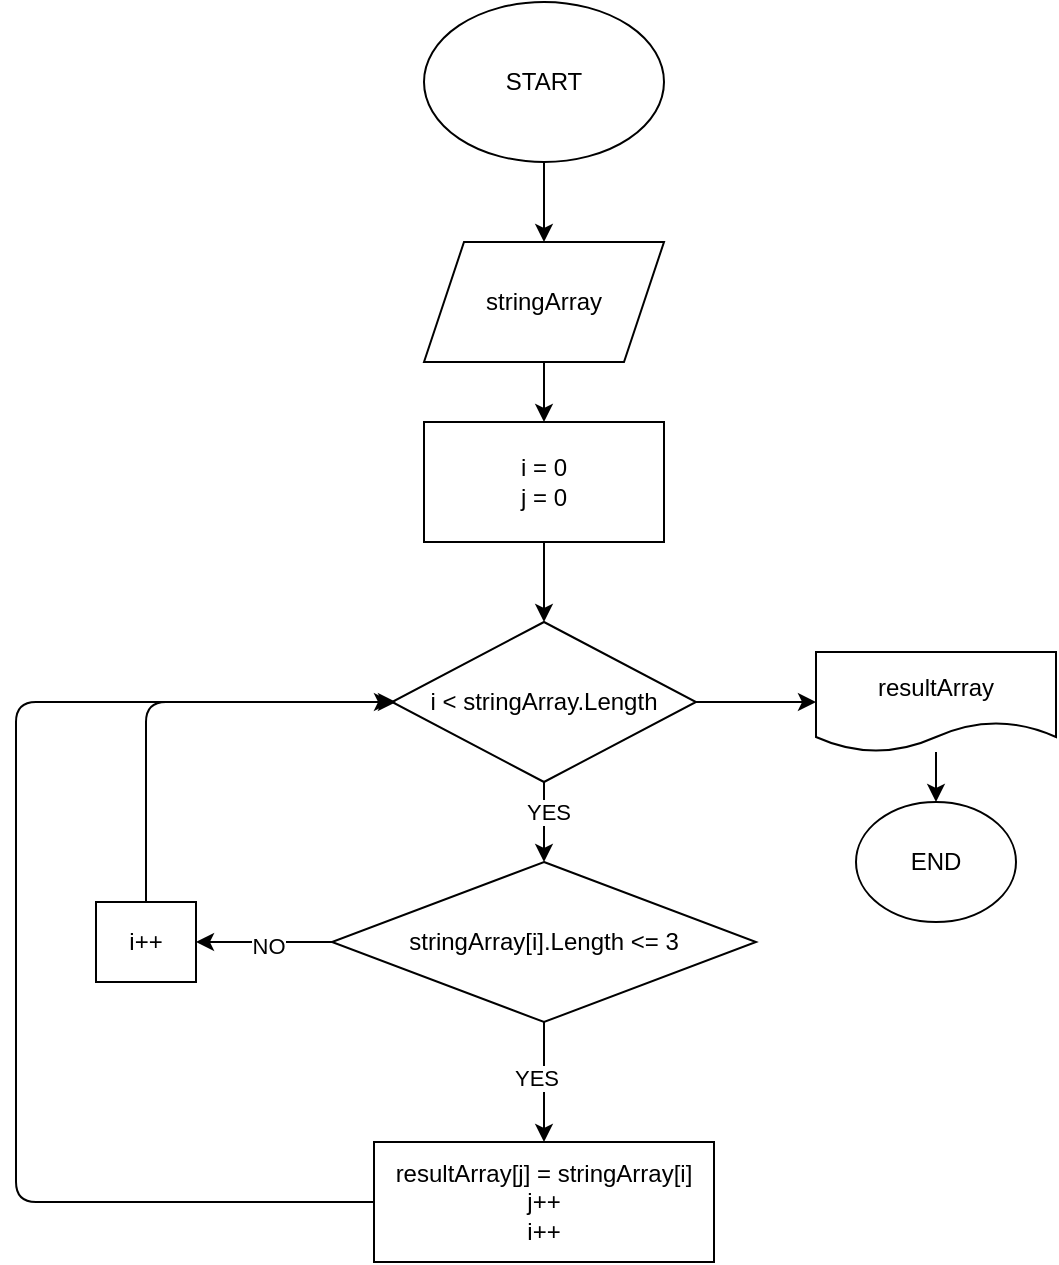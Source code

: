 <mxfile>
    <diagram id="lQS7PXTnWyzfMjHDCKGP" name="Page-1">
        <mxGraphModel dx="689" dy="452" grid="1" gridSize="10" guides="1" tooltips="1" connect="1" arrows="1" fold="1" page="1" pageScale="1" pageWidth="827" pageHeight="1169" math="0" shadow="0">
            <root>
                <mxCell id="0"/>
                <mxCell id="1" parent="0"/>
                <mxCell id="4" value="" style="edgeStyle=none;html=1;" edge="1" parent="1" source="2" target="3">
                    <mxGeometry relative="1" as="geometry"/>
                </mxCell>
                <mxCell id="2" value="START" style="ellipse;whiteSpace=wrap;html=1;" vertex="1" parent="1">
                    <mxGeometry x="294" y="30" width="120" height="80" as="geometry"/>
                </mxCell>
                <mxCell id="9" value="" style="edgeStyle=none;html=1;startArrow=none;" edge="1" parent="1" source="10" target="5">
                    <mxGeometry relative="1" as="geometry"/>
                </mxCell>
                <mxCell id="13" value="" style="edgeStyle=none;html=1;" edge="1" parent="1" source="3" target="10">
                    <mxGeometry relative="1" as="geometry"/>
                </mxCell>
                <mxCell id="3" value="stringArray" style="shape=parallelogram;perimeter=parallelogramPerimeter;whiteSpace=wrap;html=1;fixedSize=1;" vertex="1" parent="1">
                    <mxGeometry x="294" y="150" width="120" height="60" as="geometry"/>
                </mxCell>
                <mxCell id="17" value="" style="edgeStyle=none;html=1;" edge="1" parent="1" source="5" target="16">
                    <mxGeometry relative="1" as="geometry"/>
                </mxCell>
                <mxCell id="21" value="YES" style="edgeLabel;html=1;align=center;verticalAlign=middle;resizable=0;points=[];" vertex="1" connectable="0" parent="17">
                    <mxGeometry x="-0.287" y="2" relative="1" as="geometry">
                        <mxPoint as="offset"/>
                    </mxGeometry>
                </mxCell>
                <mxCell id="28" value="" style="edgeStyle=none;html=1;" edge="1" parent="1" source="5" target="27">
                    <mxGeometry relative="1" as="geometry"/>
                </mxCell>
                <mxCell id="5" value="i &amp;lt; stringArray.Length" style="rhombus;whiteSpace=wrap;html=1;" vertex="1" parent="1">
                    <mxGeometry x="278" y="340" width="152" height="80" as="geometry"/>
                </mxCell>
                <mxCell id="10" value="i = 0&lt;br&gt;j = 0" style="whiteSpace=wrap;html=1;" vertex="1" parent="1">
                    <mxGeometry x="294" y="240" width="120" height="60" as="geometry"/>
                </mxCell>
                <mxCell id="19" value="" style="edgeStyle=none;html=1;" edge="1" parent="1" source="16" target="18">
                    <mxGeometry relative="1" as="geometry"/>
                </mxCell>
                <mxCell id="20" value="YES" style="edgeLabel;html=1;align=center;verticalAlign=middle;resizable=0;points=[];" vertex="1" connectable="0" parent="19">
                    <mxGeometry x="-0.081" y="-4" relative="1" as="geometry">
                        <mxPoint as="offset"/>
                    </mxGeometry>
                </mxCell>
                <mxCell id="24" value="" style="edgeStyle=none;html=1;" edge="1" parent="1" source="16" target="23">
                    <mxGeometry relative="1" as="geometry"/>
                </mxCell>
                <mxCell id="25" value="NO" style="edgeLabel;html=1;align=center;verticalAlign=middle;resizable=0;points=[];" vertex="1" connectable="0" parent="24">
                    <mxGeometry x="-0.051" y="2" relative="1" as="geometry">
                        <mxPoint as="offset"/>
                    </mxGeometry>
                </mxCell>
                <mxCell id="16" value="stringArray[i].Length &amp;lt;= 3" style="rhombus;whiteSpace=wrap;html=1;" vertex="1" parent="1">
                    <mxGeometry x="248" y="460" width="212" height="80" as="geometry"/>
                </mxCell>
                <mxCell id="22" style="edgeStyle=none;html=1;" edge="1" parent="1" source="18">
                    <mxGeometry relative="1" as="geometry">
                        <mxPoint x="280" y="380" as="targetPoint"/>
                        <Array as="points">
                            <mxPoint x="90" y="630"/>
                            <mxPoint x="90" y="380"/>
                        </Array>
                    </mxGeometry>
                </mxCell>
                <mxCell id="18" value="resultArray[j] = stringArray[i]&lt;br&gt;j++&lt;br&gt;i++" style="whiteSpace=wrap;html=1;" vertex="1" parent="1">
                    <mxGeometry x="269" y="600" width="170" height="60" as="geometry"/>
                </mxCell>
                <mxCell id="26" style="edgeStyle=none;html=1;entryX=0;entryY=0.5;entryDx=0;entryDy=0;" edge="1" parent="1" source="23" target="5">
                    <mxGeometry relative="1" as="geometry">
                        <Array as="points">
                            <mxPoint x="155" y="380"/>
                        </Array>
                    </mxGeometry>
                </mxCell>
                <mxCell id="23" value="i++" style="whiteSpace=wrap;html=1;" vertex="1" parent="1">
                    <mxGeometry x="130" y="480" width="50" height="40" as="geometry"/>
                </mxCell>
                <mxCell id="29" style="edgeStyle=none;html=1;" edge="1" parent="1" source="27" target="30">
                    <mxGeometry relative="1" as="geometry">
                        <mxPoint x="550" y="440" as="targetPoint"/>
                    </mxGeometry>
                </mxCell>
                <mxCell id="27" value="resultArray" style="shape=document;whiteSpace=wrap;html=1;boundedLbl=1;" vertex="1" parent="1">
                    <mxGeometry x="490" y="355" width="120" height="50" as="geometry"/>
                </mxCell>
                <mxCell id="30" value="END" style="ellipse;whiteSpace=wrap;html=1;" vertex="1" parent="1">
                    <mxGeometry x="510" y="430" width="80" height="60" as="geometry"/>
                </mxCell>
            </root>
        </mxGraphModel>
    </diagram>
</mxfile>